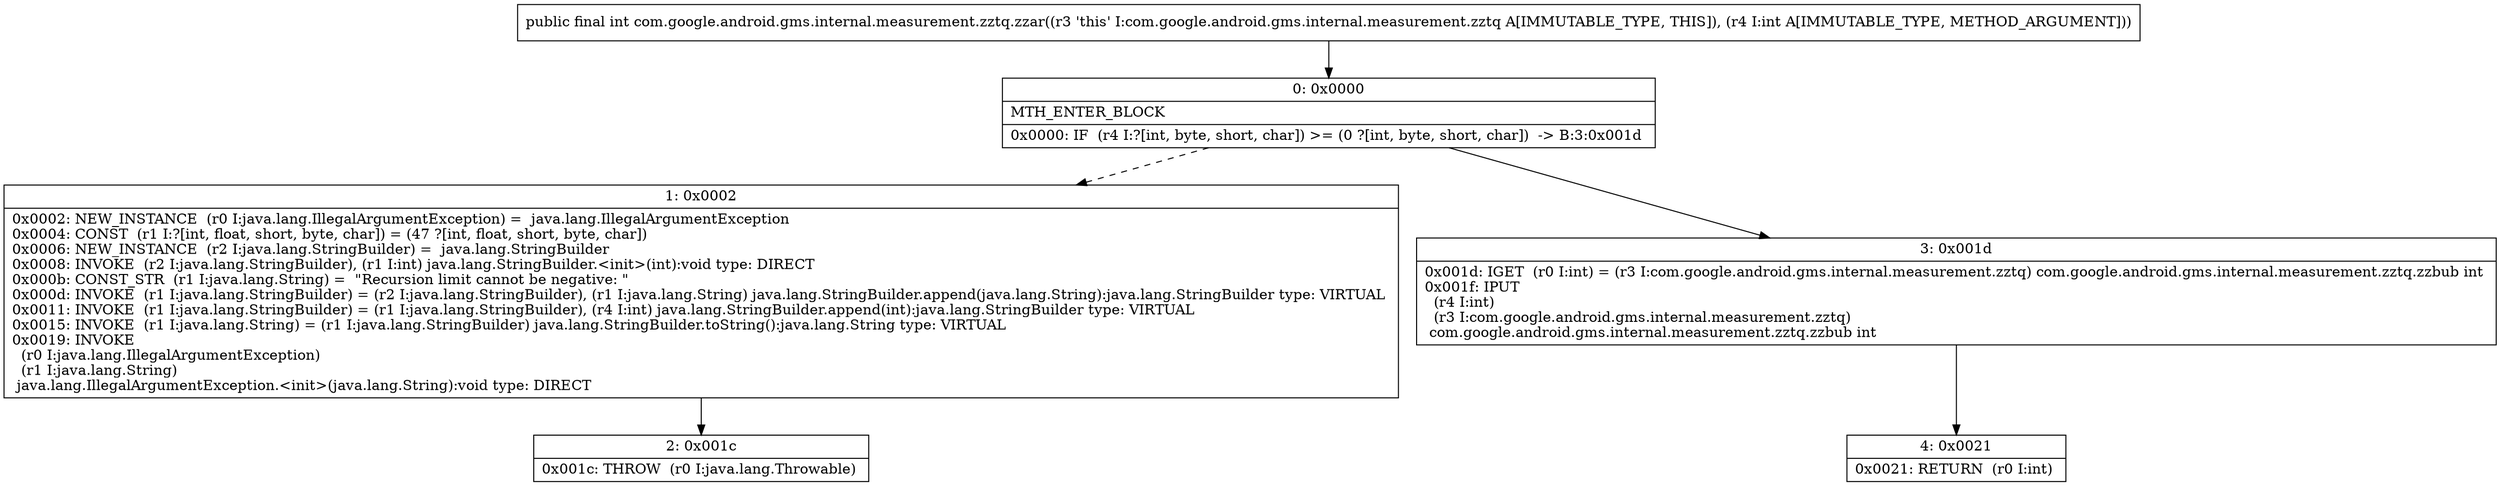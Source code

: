 digraph "CFG forcom.google.android.gms.internal.measurement.zztq.zzar(I)I" {
Node_0 [shape=record,label="{0\:\ 0x0000|MTH_ENTER_BLOCK\l|0x0000: IF  (r4 I:?[int, byte, short, char]) \>= (0 ?[int, byte, short, char])  \-\> B:3:0x001d \l}"];
Node_1 [shape=record,label="{1\:\ 0x0002|0x0002: NEW_INSTANCE  (r0 I:java.lang.IllegalArgumentException) =  java.lang.IllegalArgumentException \l0x0004: CONST  (r1 I:?[int, float, short, byte, char]) = (47 ?[int, float, short, byte, char]) \l0x0006: NEW_INSTANCE  (r2 I:java.lang.StringBuilder) =  java.lang.StringBuilder \l0x0008: INVOKE  (r2 I:java.lang.StringBuilder), (r1 I:int) java.lang.StringBuilder.\<init\>(int):void type: DIRECT \l0x000b: CONST_STR  (r1 I:java.lang.String) =  \"Recursion limit cannot be negative: \" \l0x000d: INVOKE  (r1 I:java.lang.StringBuilder) = (r2 I:java.lang.StringBuilder), (r1 I:java.lang.String) java.lang.StringBuilder.append(java.lang.String):java.lang.StringBuilder type: VIRTUAL \l0x0011: INVOKE  (r1 I:java.lang.StringBuilder) = (r1 I:java.lang.StringBuilder), (r4 I:int) java.lang.StringBuilder.append(int):java.lang.StringBuilder type: VIRTUAL \l0x0015: INVOKE  (r1 I:java.lang.String) = (r1 I:java.lang.StringBuilder) java.lang.StringBuilder.toString():java.lang.String type: VIRTUAL \l0x0019: INVOKE  \l  (r0 I:java.lang.IllegalArgumentException)\l  (r1 I:java.lang.String)\l java.lang.IllegalArgumentException.\<init\>(java.lang.String):void type: DIRECT \l}"];
Node_2 [shape=record,label="{2\:\ 0x001c|0x001c: THROW  (r0 I:java.lang.Throwable) \l}"];
Node_3 [shape=record,label="{3\:\ 0x001d|0x001d: IGET  (r0 I:int) = (r3 I:com.google.android.gms.internal.measurement.zztq) com.google.android.gms.internal.measurement.zztq.zzbub int \l0x001f: IPUT  \l  (r4 I:int)\l  (r3 I:com.google.android.gms.internal.measurement.zztq)\l com.google.android.gms.internal.measurement.zztq.zzbub int \l}"];
Node_4 [shape=record,label="{4\:\ 0x0021|0x0021: RETURN  (r0 I:int) \l}"];
MethodNode[shape=record,label="{public final int com.google.android.gms.internal.measurement.zztq.zzar((r3 'this' I:com.google.android.gms.internal.measurement.zztq A[IMMUTABLE_TYPE, THIS]), (r4 I:int A[IMMUTABLE_TYPE, METHOD_ARGUMENT])) }"];
MethodNode -> Node_0;
Node_0 -> Node_1[style=dashed];
Node_0 -> Node_3;
Node_1 -> Node_2;
Node_3 -> Node_4;
}

